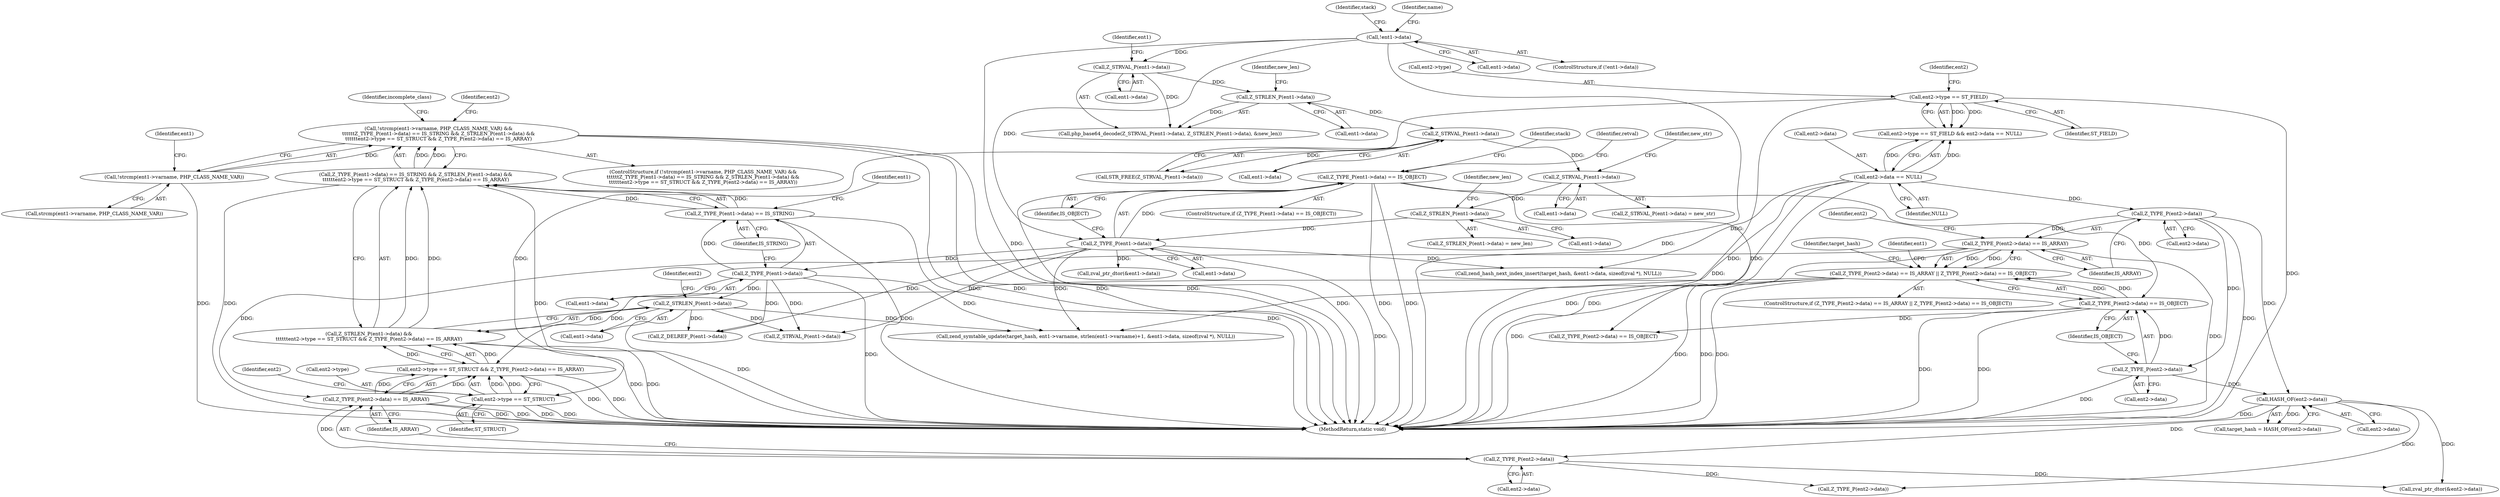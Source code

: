 digraph "0_php-src_698a691724c0a949295991e5df091ce16f899e02?w=1@API" {
"1000347" [label="(Call,!strcmp(ent1->varname, PHP_CLASS_NAME_VAR) &&\n\t\t\t\t\t\tZ_TYPE_P(ent1->data) == IS_STRING && Z_STRLEN_P(ent1->data) &&\n\t\t\t\t\t\tent2->type == ST_STRUCT && Z_TYPE_P(ent2->data) == IS_ARRAY)"];
"1000348" [label="(Call,!strcmp(ent1->varname, PHP_CLASS_NAME_VAR))"];
"1000354" [label="(Call,Z_TYPE_P(ent1->data) == IS_STRING && Z_STRLEN_P(ent1->data) &&\n\t\t\t\t\t\tent2->type == ST_STRUCT && Z_TYPE_P(ent2->data) == IS_ARRAY)"];
"1000355" [label="(Call,Z_TYPE_P(ent1->data) == IS_STRING)"];
"1000356" [label="(Call,Z_TYPE_P(ent1->data))"];
"1000255" [label="(Call,Z_TYPE_P(ent1->data))"];
"1000186" [label="(Call,!ent1->data)"];
"1000248" [label="(Call,Z_STRLEN_P(ent1->data))"];
"1000242" [label="(Call,Z_STRVAL_P(ent1->data))"];
"1000237" [label="(Call,Z_STRVAL_P(ent1->data))"];
"1000230" [label="(Call,Z_STRLEN_P(ent1->data))"];
"1000226" [label="(Call,Z_STRVAL_P(ent1->data))"];
"1000361" [label="(Call,Z_STRLEN_P(ent1->data) &&\n\t\t\t\t\t\tent2->type == ST_STRUCT && Z_TYPE_P(ent2->data) == IS_ARRAY)"];
"1000362" [label="(Call,Z_STRLEN_P(ent1->data))"];
"1000366" [label="(Call,ent2->type == ST_STRUCT && Z_TYPE_P(ent2->data) == IS_ARRAY)"];
"1000367" [label="(Call,ent2->type == ST_STRUCT)"];
"1000301" [label="(Call,ent2->type == ST_FIELD)"];
"1000321" [label="(Call,Z_TYPE_P(ent2->data) == IS_ARRAY || Z_TYPE_P(ent2->data) == IS_OBJECT)"];
"1000322" [label="(Call,Z_TYPE_P(ent2->data) == IS_ARRAY)"];
"1000323" [label="(Call,Z_TYPE_P(ent2->data))"];
"1000306" [label="(Call,ent2->data == NULL)"];
"1000328" [label="(Call,Z_TYPE_P(ent2->data) == IS_OBJECT)"];
"1000329" [label="(Call,Z_TYPE_P(ent2->data))"];
"1000254" [label="(Call,Z_TYPE_P(ent1->data) == IS_OBJECT)"];
"1000372" [label="(Call,Z_TYPE_P(ent2->data) == IS_ARRAY)"];
"1000373" [label="(Call,Z_TYPE_P(ent2->data))"];
"1000337" [label="(Call,HASH_OF(ent2->data))"];
"1000321" [label="(Call,Z_TYPE_P(ent2->data) == IS_ARRAY || Z_TYPE_P(ent2->data) == IS_OBJECT)"];
"1000248" [label="(Call,Z_STRLEN_P(ent1->data))"];
"1000242" [label="(Call,Z_STRVAL_P(ent1->data))"];
"1000246" [label="(Identifier,new_str)"];
"1000377" [label="(Identifier,IS_ARRAY)"];
"1000577" [label="(MethodReturn,static void)"];
"1000356" [label="(Call,Z_TYPE_P(ent1->data))"];
"1000475" [label="(Call,Z_DELREF_P(ent1->data))"];
"1000374" [label="(Call,ent2->data)"];
"1000194" [label="(Identifier,stack)"];
"1000331" [label="(Identifier,ent2)"];
"1000495" [label="(Call,zend_symtable_update(target_hash, ent1->varname, strlen(ent1->varname)+1, &ent1->data, sizeof(zval *), NULL))"];
"1000238" [label="(Call,ent1->data)"];
"1000323" [label="(Call,Z_TYPE_P(ent2->data))"];
"1000252" [label="(Identifier,new_len)"];
"1000364" [label="(Identifier,ent1)"];
"1000307" [label="(Call,ent2->data)"];
"1000362" [label="(Call,Z_STRLEN_P(ent1->data))"];
"1000456" [label="(Call,Z_TYPE_P(ent2->data) == IS_OBJECT)"];
"1000308" [label="(Identifier,ent2)"];
"1000320" [label="(ControlStructure,if (Z_TYPE_P(ent2->data) == IS_ARRAY || Z_TYPE_P(ent2->data) == IS_OBJECT))"];
"1000226" [label="(Call,Z_STRVAL_P(ent1->data))"];
"1000187" [label="(Call,ent1->data)"];
"1000346" [label="(ControlStructure,if (!strcmp(ent1->varname, PHP_CLASS_NAME_VAR) &&\n\t\t\t\t\t\tZ_TYPE_P(ent1->data) == IS_STRING && Z_STRLEN_P(ent1->data) &&\n\t\t\t\t\t\tent2->type == ST_STRUCT && Z_TYPE_P(ent2->data) == IS_ARRAY))"];
"1000322" [label="(Call,Z_TYPE_P(ent2->data) == IS_ARRAY)"];
"1000259" [label="(Identifier,IS_OBJECT)"];
"1000249" [label="(Call,ent1->data)"];
"1000330" [label="(Call,ent2->data)"];
"1000237" [label="(Call,Z_STRVAL_P(ent1->data))"];
"1000241" [label="(Call,Z_STRVAL_P(ent1->data) = new_str)"];
"1000349" [label="(Call,strcmp(ent1->varname, PHP_CLASS_NAME_VAR))"];
"1000519" [label="(Call,zend_hash_next_index_insert(target_hash, &ent1->data, sizeof(zval *), NULL))"];
"1000348" [label="(Call,!strcmp(ent1->varname, PHP_CLASS_NAME_VAR))"];
"1000361" [label="(Call,Z_STRLEN_P(ent1->data) &&\n\t\t\t\t\t\tent2->type == ST_STRUCT && Z_TYPE_P(ent2->data) == IS_ARRAY)"];
"1000264" [label="(Identifier,retval)"];
"1000336" [label="(Identifier,target_hash)"];
"1000256" [label="(Call,ent1->data)"];
"1000459" [label="(Identifier,ent2)"];
"1000186" [label="(Call,!ent1->data)"];
"1000302" [label="(Call,ent2->type)"];
"1000366" [label="(Call,ent2->type == ST_STRUCT && Z_TYPE_P(ent2->data) == IS_ARRAY)"];
"1000327" [label="(Identifier,IS_ARRAY)"];
"1000384" [label="(Call,Z_STRVAL_P(ent1->data))"];
"1000300" [label="(Call,ent2->type == ST_FIELD && ent2->data == NULL)"];
"1000354" [label="(Call,Z_TYPE_P(ent1->data) == IS_STRING && Z_STRLEN_P(ent1->data) &&\n\t\t\t\t\t\tent2->type == ST_STRUCT && Z_TYPE_P(ent2->data) == IS_ARRAY)"];
"1000335" [label="(Call,target_hash = HASH_OF(ent2->data))"];
"1000329" [label="(Call,Z_TYPE_P(ent2->data))"];
"1000305" [label="(Identifier,ST_FIELD)"];
"1000324" [label="(Call,ent2->data)"];
"1000301" [label="(Call,ent2->type == ST_FIELD)"];
"1000369" [label="(Identifier,ent2)"];
"1000227" [label="(Call,ent1->data)"];
"1000375" [label="(Identifier,ent2)"];
"1000243" [label="(Call,ent1->data)"];
"1000338" [label="(Call,ent2->data)"];
"1000236" [label="(Call,STR_FREE(Z_STRVAL_P(ent1->data)))"];
"1000231" [label="(Call,ent1->data)"];
"1000215" [label="(Identifier,name)"];
"1000372" [label="(Call,Z_TYPE_P(ent2->data) == IS_ARRAY)"];
"1000225" [label="(Call,php_base64_decode(Z_STRVAL_P(ent1->data), Z_STRLEN_P(ent1->data), &new_len))"];
"1000357" [label="(Call,ent1->data)"];
"1000457" [label="(Call,Z_TYPE_P(ent2->data))"];
"1000355" [label="(Call,Z_TYPE_P(ent1->data) == IS_STRING)"];
"1000185" [label="(ControlStructure,if (!ent1->data))"];
"1000312" [label="(Call,zval_ptr_dtor(&ent1->data))"];
"1000363" [label="(Call,ent1->data)"];
"1000439" [label="(Call,zval_ptr_dtor(&ent2->data))"];
"1000360" [label="(Identifier,IS_STRING)"];
"1000235" [label="(Identifier,new_len)"];
"1000368" [label="(Call,ent2->type)"];
"1000306" [label="(Call,ent2->data == NULL)"];
"1000347" [label="(Call,!strcmp(ent1->varname, PHP_CLASS_NAME_VAR) &&\n\t\t\t\t\t\tZ_TYPE_P(ent1->data) == IS_STRING && Z_STRLEN_P(ent1->data) &&\n\t\t\t\t\t\tent2->type == ST_STRUCT && Z_TYPE_P(ent2->data) == IS_ARRAY)"];
"1000373" [label="(Call,Z_TYPE_P(ent2->data))"];
"1000381" [label="(Identifier,incomplete_class)"];
"1000230" [label="(Call,Z_STRLEN_P(ent1->data))"];
"1000367" [label="(Call,ent2->type == ST_STRUCT)"];
"1000232" [label="(Identifier,ent1)"];
"1000285" [label="(Identifier,stack)"];
"1000371" [label="(Identifier,ST_STRUCT)"];
"1000254" [label="(Call,Z_TYPE_P(ent1->data) == IS_OBJECT)"];
"1000253" [label="(ControlStructure,if (Z_TYPE_P(ent1->data) == IS_OBJECT))"];
"1000310" [label="(Identifier,NULL)"];
"1000255" [label="(Call,Z_TYPE_P(ent1->data))"];
"1000333" [label="(Identifier,IS_OBJECT)"];
"1000358" [label="(Identifier,ent1)"];
"1000247" [label="(Call,Z_STRLEN_P(ent1->data) = new_len)"];
"1000328" [label="(Call,Z_TYPE_P(ent2->data) == IS_OBJECT)"];
"1000529" [label="(Identifier,ent1)"];
"1000337" [label="(Call,HASH_OF(ent2->data))"];
"1000347" -> "1000346"  [label="AST: "];
"1000347" -> "1000348"  [label="CFG: "];
"1000347" -> "1000354"  [label="CFG: "];
"1000348" -> "1000347"  [label="AST: "];
"1000354" -> "1000347"  [label="AST: "];
"1000381" -> "1000347"  [label="CFG: "];
"1000459" -> "1000347"  [label="CFG: "];
"1000347" -> "1000577"  [label="DDG: "];
"1000347" -> "1000577"  [label="DDG: "];
"1000347" -> "1000577"  [label="DDG: "];
"1000348" -> "1000347"  [label="DDG: "];
"1000354" -> "1000347"  [label="DDG: "];
"1000354" -> "1000347"  [label="DDG: "];
"1000348" -> "1000349"  [label="CFG: "];
"1000349" -> "1000348"  [label="AST: "];
"1000358" -> "1000348"  [label="CFG: "];
"1000348" -> "1000577"  [label="DDG: "];
"1000354" -> "1000355"  [label="CFG: "];
"1000354" -> "1000361"  [label="CFG: "];
"1000355" -> "1000354"  [label="AST: "];
"1000361" -> "1000354"  [label="AST: "];
"1000354" -> "1000577"  [label="DDG: "];
"1000354" -> "1000577"  [label="DDG: "];
"1000355" -> "1000354"  [label="DDG: "];
"1000355" -> "1000354"  [label="DDG: "];
"1000361" -> "1000354"  [label="DDG: "];
"1000361" -> "1000354"  [label="DDG: "];
"1000355" -> "1000360"  [label="CFG: "];
"1000356" -> "1000355"  [label="AST: "];
"1000360" -> "1000355"  [label="AST: "];
"1000364" -> "1000355"  [label="CFG: "];
"1000355" -> "1000577"  [label="DDG: "];
"1000355" -> "1000577"  [label="DDG: "];
"1000356" -> "1000355"  [label="DDG: "];
"1000356" -> "1000357"  [label="CFG: "];
"1000357" -> "1000356"  [label="AST: "];
"1000360" -> "1000356"  [label="CFG: "];
"1000356" -> "1000577"  [label="DDG: "];
"1000255" -> "1000356"  [label="DDG: "];
"1000356" -> "1000362"  [label="DDG: "];
"1000356" -> "1000384"  [label="DDG: "];
"1000356" -> "1000475"  [label="DDG: "];
"1000356" -> "1000495"  [label="DDG: "];
"1000255" -> "1000254"  [label="AST: "];
"1000255" -> "1000256"  [label="CFG: "];
"1000256" -> "1000255"  [label="AST: "];
"1000259" -> "1000255"  [label="CFG: "];
"1000255" -> "1000577"  [label="DDG: "];
"1000255" -> "1000254"  [label="DDG: "];
"1000186" -> "1000255"  [label="DDG: "];
"1000248" -> "1000255"  [label="DDG: "];
"1000255" -> "1000312"  [label="DDG: "];
"1000255" -> "1000384"  [label="DDG: "];
"1000255" -> "1000475"  [label="DDG: "];
"1000255" -> "1000495"  [label="DDG: "];
"1000255" -> "1000519"  [label="DDG: "];
"1000186" -> "1000185"  [label="AST: "];
"1000186" -> "1000187"  [label="CFG: "];
"1000187" -> "1000186"  [label="AST: "];
"1000194" -> "1000186"  [label="CFG: "];
"1000215" -> "1000186"  [label="CFG: "];
"1000186" -> "1000577"  [label="DDG: "];
"1000186" -> "1000577"  [label="DDG: "];
"1000186" -> "1000226"  [label="DDG: "];
"1000248" -> "1000247"  [label="AST: "];
"1000248" -> "1000249"  [label="CFG: "];
"1000249" -> "1000248"  [label="AST: "];
"1000252" -> "1000248"  [label="CFG: "];
"1000242" -> "1000248"  [label="DDG: "];
"1000242" -> "1000241"  [label="AST: "];
"1000242" -> "1000243"  [label="CFG: "];
"1000243" -> "1000242"  [label="AST: "];
"1000246" -> "1000242"  [label="CFG: "];
"1000237" -> "1000242"  [label="DDG: "];
"1000237" -> "1000236"  [label="AST: "];
"1000237" -> "1000238"  [label="CFG: "];
"1000238" -> "1000237"  [label="AST: "];
"1000236" -> "1000237"  [label="CFG: "];
"1000237" -> "1000236"  [label="DDG: "];
"1000230" -> "1000237"  [label="DDG: "];
"1000230" -> "1000225"  [label="AST: "];
"1000230" -> "1000231"  [label="CFG: "];
"1000231" -> "1000230"  [label="AST: "];
"1000235" -> "1000230"  [label="CFG: "];
"1000230" -> "1000225"  [label="DDG: "];
"1000226" -> "1000230"  [label="DDG: "];
"1000226" -> "1000225"  [label="AST: "];
"1000226" -> "1000227"  [label="CFG: "];
"1000227" -> "1000226"  [label="AST: "];
"1000232" -> "1000226"  [label="CFG: "];
"1000226" -> "1000225"  [label="DDG: "];
"1000361" -> "1000362"  [label="CFG: "];
"1000361" -> "1000366"  [label="CFG: "];
"1000362" -> "1000361"  [label="AST: "];
"1000366" -> "1000361"  [label="AST: "];
"1000361" -> "1000577"  [label="DDG: "];
"1000361" -> "1000577"  [label="DDG: "];
"1000362" -> "1000361"  [label="DDG: "];
"1000366" -> "1000361"  [label="DDG: "];
"1000366" -> "1000361"  [label="DDG: "];
"1000362" -> "1000363"  [label="CFG: "];
"1000363" -> "1000362"  [label="AST: "];
"1000369" -> "1000362"  [label="CFG: "];
"1000362" -> "1000577"  [label="DDG: "];
"1000362" -> "1000384"  [label="DDG: "];
"1000362" -> "1000475"  [label="DDG: "];
"1000362" -> "1000495"  [label="DDG: "];
"1000366" -> "1000367"  [label="CFG: "];
"1000366" -> "1000372"  [label="CFG: "];
"1000367" -> "1000366"  [label="AST: "];
"1000372" -> "1000366"  [label="AST: "];
"1000366" -> "1000577"  [label="DDG: "];
"1000366" -> "1000577"  [label="DDG: "];
"1000367" -> "1000366"  [label="DDG: "];
"1000367" -> "1000366"  [label="DDG: "];
"1000321" -> "1000366"  [label="DDG: "];
"1000372" -> "1000366"  [label="DDG: "];
"1000372" -> "1000366"  [label="DDG: "];
"1000367" -> "1000371"  [label="CFG: "];
"1000368" -> "1000367"  [label="AST: "];
"1000371" -> "1000367"  [label="AST: "];
"1000375" -> "1000367"  [label="CFG: "];
"1000367" -> "1000577"  [label="DDG: "];
"1000367" -> "1000577"  [label="DDG: "];
"1000301" -> "1000367"  [label="DDG: "];
"1000301" -> "1000300"  [label="AST: "];
"1000301" -> "1000305"  [label="CFG: "];
"1000302" -> "1000301"  [label="AST: "];
"1000305" -> "1000301"  [label="AST: "];
"1000308" -> "1000301"  [label="CFG: "];
"1000300" -> "1000301"  [label="CFG: "];
"1000301" -> "1000577"  [label="DDG: "];
"1000301" -> "1000577"  [label="DDG: "];
"1000301" -> "1000300"  [label="DDG: "];
"1000301" -> "1000300"  [label="DDG: "];
"1000321" -> "1000320"  [label="AST: "];
"1000321" -> "1000322"  [label="CFG: "];
"1000321" -> "1000328"  [label="CFG: "];
"1000322" -> "1000321"  [label="AST: "];
"1000328" -> "1000321"  [label="AST: "];
"1000336" -> "1000321"  [label="CFG: "];
"1000529" -> "1000321"  [label="CFG: "];
"1000321" -> "1000577"  [label="DDG: "];
"1000321" -> "1000577"  [label="DDG: "];
"1000321" -> "1000577"  [label="DDG: "];
"1000322" -> "1000321"  [label="DDG: "];
"1000322" -> "1000321"  [label="DDG: "];
"1000328" -> "1000321"  [label="DDG: "];
"1000328" -> "1000321"  [label="DDG: "];
"1000322" -> "1000327"  [label="CFG: "];
"1000323" -> "1000322"  [label="AST: "];
"1000327" -> "1000322"  [label="AST: "];
"1000331" -> "1000322"  [label="CFG: "];
"1000322" -> "1000577"  [label="DDG: "];
"1000322" -> "1000577"  [label="DDG: "];
"1000323" -> "1000322"  [label="DDG: "];
"1000322" -> "1000372"  [label="DDG: "];
"1000323" -> "1000324"  [label="CFG: "];
"1000324" -> "1000323"  [label="AST: "];
"1000327" -> "1000323"  [label="CFG: "];
"1000323" -> "1000577"  [label="DDG: "];
"1000306" -> "1000323"  [label="DDG: "];
"1000323" -> "1000329"  [label="DDG: "];
"1000323" -> "1000337"  [label="DDG: "];
"1000306" -> "1000300"  [label="AST: "];
"1000306" -> "1000310"  [label="CFG: "];
"1000307" -> "1000306"  [label="AST: "];
"1000310" -> "1000306"  [label="AST: "];
"1000300" -> "1000306"  [label="CFG: "];
"1000306" -> "1000577"  [label="DDG: "];
"1000306" -> "1000577"  [label="DDG: "];
"1000306" -> "1000300"  [label="DDG: "];
"1000306" -> "1000300"  [label="DDG: "];
"1000306" -> "1000495"  [label="DDG: "];
"1000306" -> "1000519"  [label="DDG: "];
"1000328" -> "1000333"  [label="CFG: "];
"1000329" -> "1000328"  [label="AST: "];
"1000333" -> "1000328"  [label="AST: "];
"1000328" -> "1000577"  [label="DDG: "];
"1000328" -> "1000577"  [label="DDG: "];
"1000329" -> "1000328"  [label="DDG: "];
"1000254" -> "1000328"  [label="DDG: "];
"1000328" -> "1000456"  [label="DDG: "];
"1000329" -> "1000330"  [label="CFG: "];
"1000330" -> "1000329"  [label="AST: "];
"1000333" -> "1000329"  [label="CFG: "];
"1000329" -> "1000577"  [label="DDG: "];
"1000329" -> "1000337"  [label="DDG: "];
"1000254" -> "1000253"  [label="AST: "];
"1000254" -> "1000259"  [label="CFG: "];
"1000259" -> "1000254"  [label="AST: "];
"1000264" -> "1000254"  [label="CFG: "];
"1000285" -> "1000254"  [label="CFG: "];
"1000254" -> "1000577"  [label="DDG: "];
"1000254" -> "1000577"  [label="DDG: "];
"1000254" -> "1000577"  [label="DDG: "];
"1000254" -> "1000456"  [label="DDG: "];
"1000372" -> "1000377"  [label="CFG: "];
"1000373" -> "1000372"  [label="AST: "];
"1000377" -> "1000372"  [label="AST: "];
"1000372" -> "1000577"  [label="DDG: "];
"1000372" -> "1000577"  [label="DDG: "];
"1000373" -> "1000372"  [label="DDG: "];
"1000373" -> "1000374"  [label="CFG: "];
"1000374" -> "1000373"  [label="AST: "];
"1000377" -> "1000373"  [label="CFG: "];
"1000337" -> "1000373"  [label="DDG: "];
"1000373" -> "1000439"  [label="DDG: "];
"1000373" -> "1000457"  [label="DDG: "];
"1000337" -> "1000335"  [label="AST: "];
"1000337" -> "1000338"  [label="CFG: "];
"1000338" -> "1000337"  [label="AST: "];
"1000335" -> "1000337"  [label="CFG: "];
"1000337" -> "1000577"  [label="DDG: "];
"1000337" -> "1000335"  [label="DDG: "];
"1000337" -> "1000439"  [label="DDG: "];
"1000337" -> "1000457"  [label="DDG: "];
}

